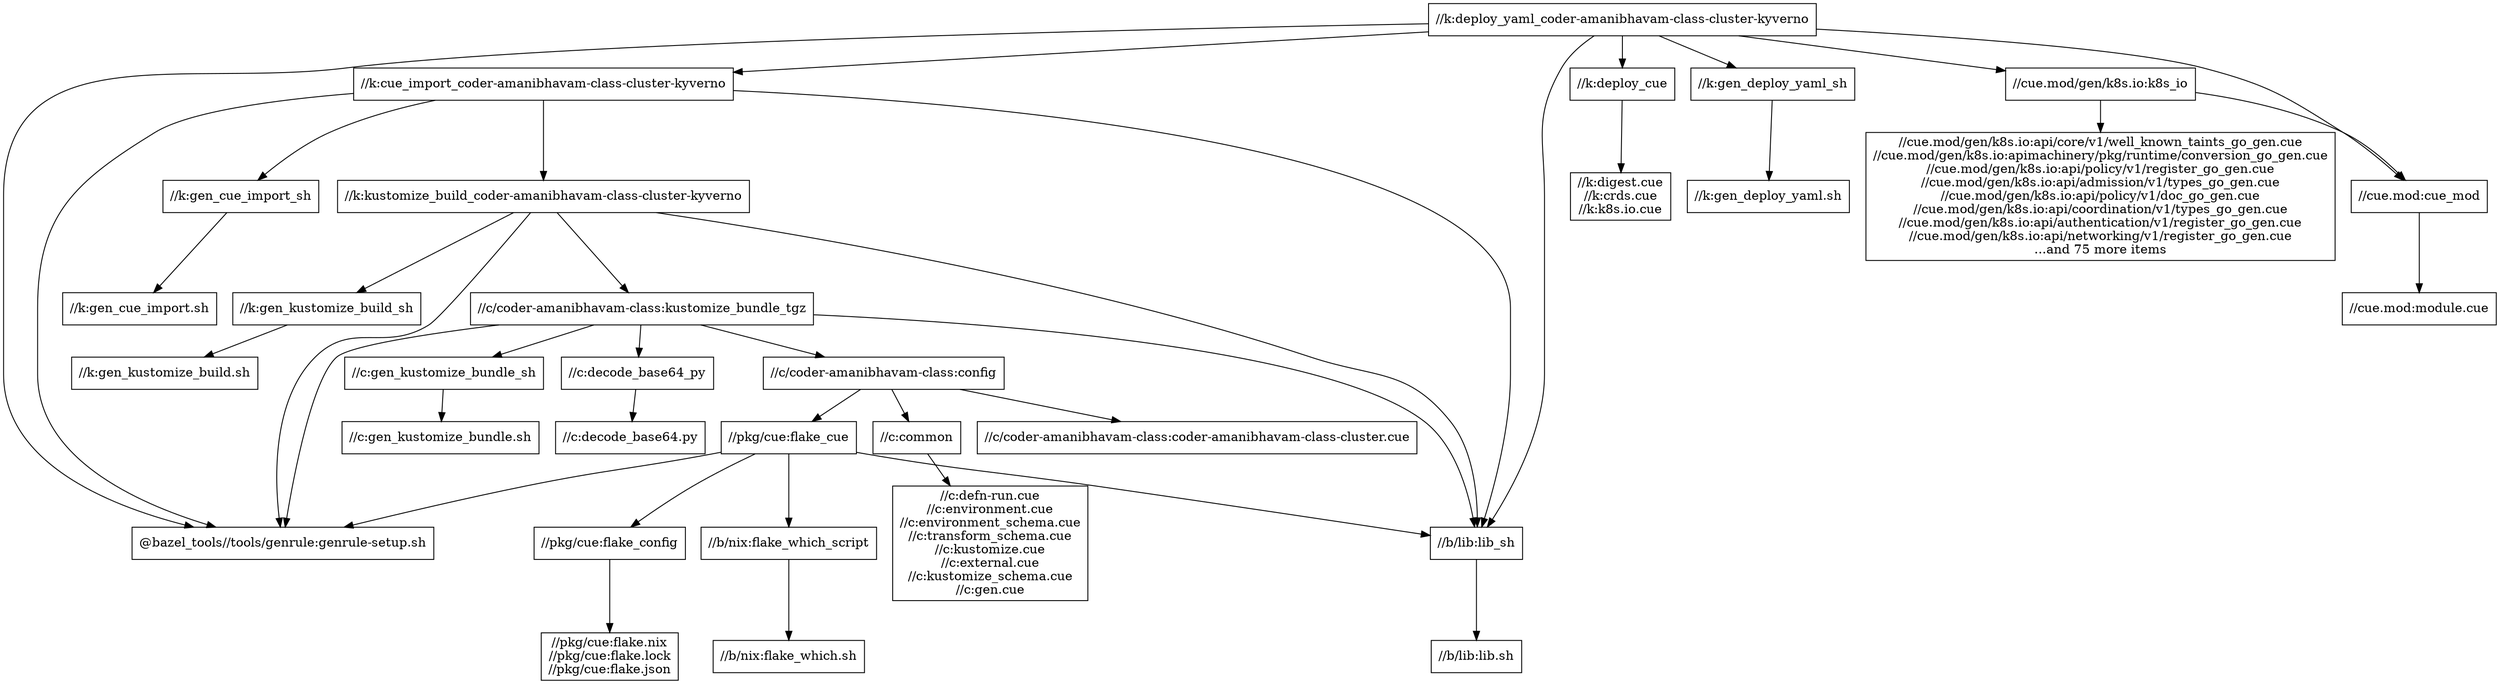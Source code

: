 digraph mygraph {
  node [shape=box];
  "//k:deploy_yaml_coder-amanibhavam-class-cluster-kyverno"
  "//k:deploy_yaml_coder-amanibhavam-class-cluster-kyverno" -> "//k:cue_import_coder-amanibhavam-class-cluster-kyverno"
  "//k:deploy_yaml_coder-amanibhavam-class-cluster-kyverno" -> "//k:deploy_cue"
  "//k:deploy_yaml_coder-amanibhavam-class-cluster-kyverno" -> "//k:gen_deploy_yaml_sh"
  "//k:deploy_yaml_coder-amanibhavam-class-cluster-kyverno" -> "//cue.mod:cue_mod"
  "//k:deploy_yaml_coder-amanibhavam-class-cluster-kyverno" -> "//cue.mod/gen/k8s.io:k8s_io"
  "//k:deploy_yaml_coder-amanibhavam-class-cluster-kyverno" -> "//b/lib:lib_sh"
  "//k:deploy_yaml_coder-amanibhavam-class-cluster-kyverno" -> "@bazel_tools//tools/genrule:genrule-setup.sh"
  "//cue.mod/gen/k8s.io:k8s_io"
  "//cue.mod/gen/k8s.io:k8s_io" -> "//cue.mod/gen/k8s.io:api/core/v1/well_known_taints_go_gen.cue\n//cue.mod/gen/k8s.io:apimachinery/pkg/runtime/conversion_go_gen.cue\n//cue.mod/gen/k8s.io:api/policy/v1/register_go_gen.cue\n//cue.mod/gen/k8s.io:api/admission/v1/types_go_gen.cue\n//cue.mod/gen/k8s.io:api/policy/v1/doc_go_gen.cue\n//cue.mod/gen/k8s.io:api/coordination/v1/types_go_gen.cue\n//cue.mod/gen/k8s.io:api/authentication/v1/register_go_gen.cue\n//cue.mod/gen/k8s.io:api/networking/v1/register_go_gen.cue\n...and 75 more items"
  "//cue.mod/gen/k8s.io:k8s_io" -> "//cue.mod:cue_mod"
  "//cue.mod/gen/k8s.io:api/core/v1/well_known_taints_go_gen.cue\n//cue.mod/gen/k8s.io:apimachinery/pkg/runtime/conversion_go_gen.cue\n//cue.mod/gen/k8s.io:api/policy/v1/register_go_gen.cue\n//cue.mod/gen/k8s.io:api/admission/v1/types_go_gen.cue\n//cue.mod/gen/k8s.io:api/policy/v1/doc_go_gen.cue\n//cue.mod/gen/k8s.io:api/coordination/v1/types_go_gen.cue\n//cue.mod/gen/k8s.io:api/authentication/v1/register_go_gen.cue\n//cue.mod/gen/k8s.io:api/networking/v1/register_go_gen.cue\n...and 75 more items"
  "//k:deploy_cue"
  "//k:deploy_cue" -> "//k:digest.cue\n//k:crds.cue\n//k:k8s.io.cue"
  "//k:cue_import_coder-amanibhavam-class-cluster-kyverno"
  "//k:cue_import_coder-amanibhavam-class-cluster-kyverno" -> "//k:kustomize_build_coder-amanibhavam-class-cluster-kyverno"
  "//k:cue_import_coder-amanibhavam-class-cluster-kyverno" -> "//k:gen_cue_import_sh"
  "//k:cue_import_coder-amanibhavam-class-cluster-kyverno" -> "//b/lib:lib_sh"
  "//k:cue_import_coder-amanibhavam-class-cluster-kyverno" -> "@bazel_tools//tools/genrule:genrule-setup.sh"
  "//k:gen_cue_import_sh"
  "//k:gen_cue_import_sh" -> "//k:gen_cue_import.sh"
  "//k:gen_cue_import.sh"
  "//k:kustomize_build_coder-amanibhavam-class-cluster-kyverno"
  "//k:kustomize_build_coder-amanibhavam-class-cluster-kyverno" -> "//k:gen_kustomize_build_sh"
  "//k:kustomize_build_coder-amanibhavam-class-cluster-kyverno" -> "//c/coder-amanibhavam-class:kustomize_bundle_tgz"
  "//k:kustomize_build_coder-amanibhavam-class-cluster-kyverno" -> "@bazel_tools//tools/genrule:genrule-setup.sh"
  "//k:kustomize_build_coder-amanibhavam-class-cluster-kyverno" -> "//b/lib:lib_sh"
  "//c/coder-amanibhavam-class:kustomize_bundle_tgz"
  "//c/coder-amanibhavam-class:kustomize_bundle_tgz" -> "//c/coder-amanibhavam-class:config"
  "//c/coder-amanibhavam-class:kustomize_bundle_tgz" -> "@bazel_tools//tools/genrule:genrule-setup.sh"
  "//c/coder-amanibhavam-class:kustomize_bundle_tgz" -> "//c:gen_kustomize_bundle_sh"
  "//c/coder-amanibhavam-class:kustomize_bundle_tgz" -> "//c:decode_base64_py"
  "//c/coder-amanibhavam-class:kustomize_bundle_tgz" -> "//b/lib:lib_sh"
  "//c/coder-amanibhavam-class:config"
  "//c/coder-amanibhavam-class:config" -> "//pkg/cue:flake_cue"
  "//c/coder-amanibhavam-class:config" -> "//c/coder-amanibhavam-class:coder-amanibhavam-class-cluster.cue"
  "//c/coder-amanibhavam-class:config" -> "//c:common"
  "//c/coder-amanibhavam-class:coder-amanibhavam-class-cluster.cue"
  "//pkg/cue:flake_cue"
  "//pkg/cue:flake_cue" -> "//pkg/cue:flake_config"
  "//pkg/cue:flake_cue" -> "@bazel_tools//tools/genrule:genrule-setup.sh"
  "//pkg/cue:flake_cue" -> "//b/lib:lib_sh"
  "//pkg/cue:flake_cue" -> "//b/nix:flake_which_script"
  "//b/nix:flake_which_script"
  "//b/nix:flake_which_script" -> "//b/nix:flake_which.sh"
  "//b/nix:flake_which.sh"
  "@bazel_tools//tools/genrule:genrule-setup.sh"
  "//k:gen_kustomize_build_sh"
  "//k:gen_kustomize_build_sh" -> "//k:gen_kustomize_build.sh"
  "//k:digest.cue\n//k:crds.cue\n//k:k8s.io.cue"
  "//c:common"
  "//c:common" -> "//c:defn-run.cue\n//c:environment.cue\n//c:environment_schema.cue\n//c:transform_schema.cue\n//c:kustomize.cue\n//c:external.cue\n//c:kustomize_schema.cue\n//c:gen.cue"
  "//c:defn-run.cue\n//c:environment.cue\n//c:environment_schema.cue\n//c:transform_schema.cue\n//c:kustomize.cue\n//c:external.cue\n//c:kustomize_schema.cue\n//c:gen.cue"
  "//k:gen_kustomize_build.sh"
  "//cue.mod:cue_mod"
  "//cue.mod:cue_mod" -> "//cue.mod:module.cue"
  "//cue.mod:module.cue"
  "//c:gen_kustomize_bundle_sh"
  "//c:gen_kustomize_bundle_sh" -> "//c:gen_kustomize_bundle.sh"
  "//c:gen_kustomize_bundle.sh"
  "//c:decode_base64_py"
  "//c:decode_base64_py" -> "//c:decode_base64.py"
  "//c:decode_base64.py"
  "//b/lib:lib_sh"
  "//b/lib:lib_sh" -> "//b/lib:lib.sh"
  "//b/lib:lib.sh"
  "//k:gen_deploy_yaml_sh"
  "//k:gen_deploy_yaml_sh" -> "//k:gen_deploy_yaml.sh"
  "//k:gen_deploy_yaml.sh"
  "//pkg/cue:flake_config"
  "//pkg/cue:flake_config" -> "//pkg/cue:flake.nix\n//pkg/cue:flake.lock\n//pkg/cue:flake.json"
  "//pkg/cue:flake.nix\n//pkg/cue:flake.lock\n//pkg/cue:flake.json"
}
